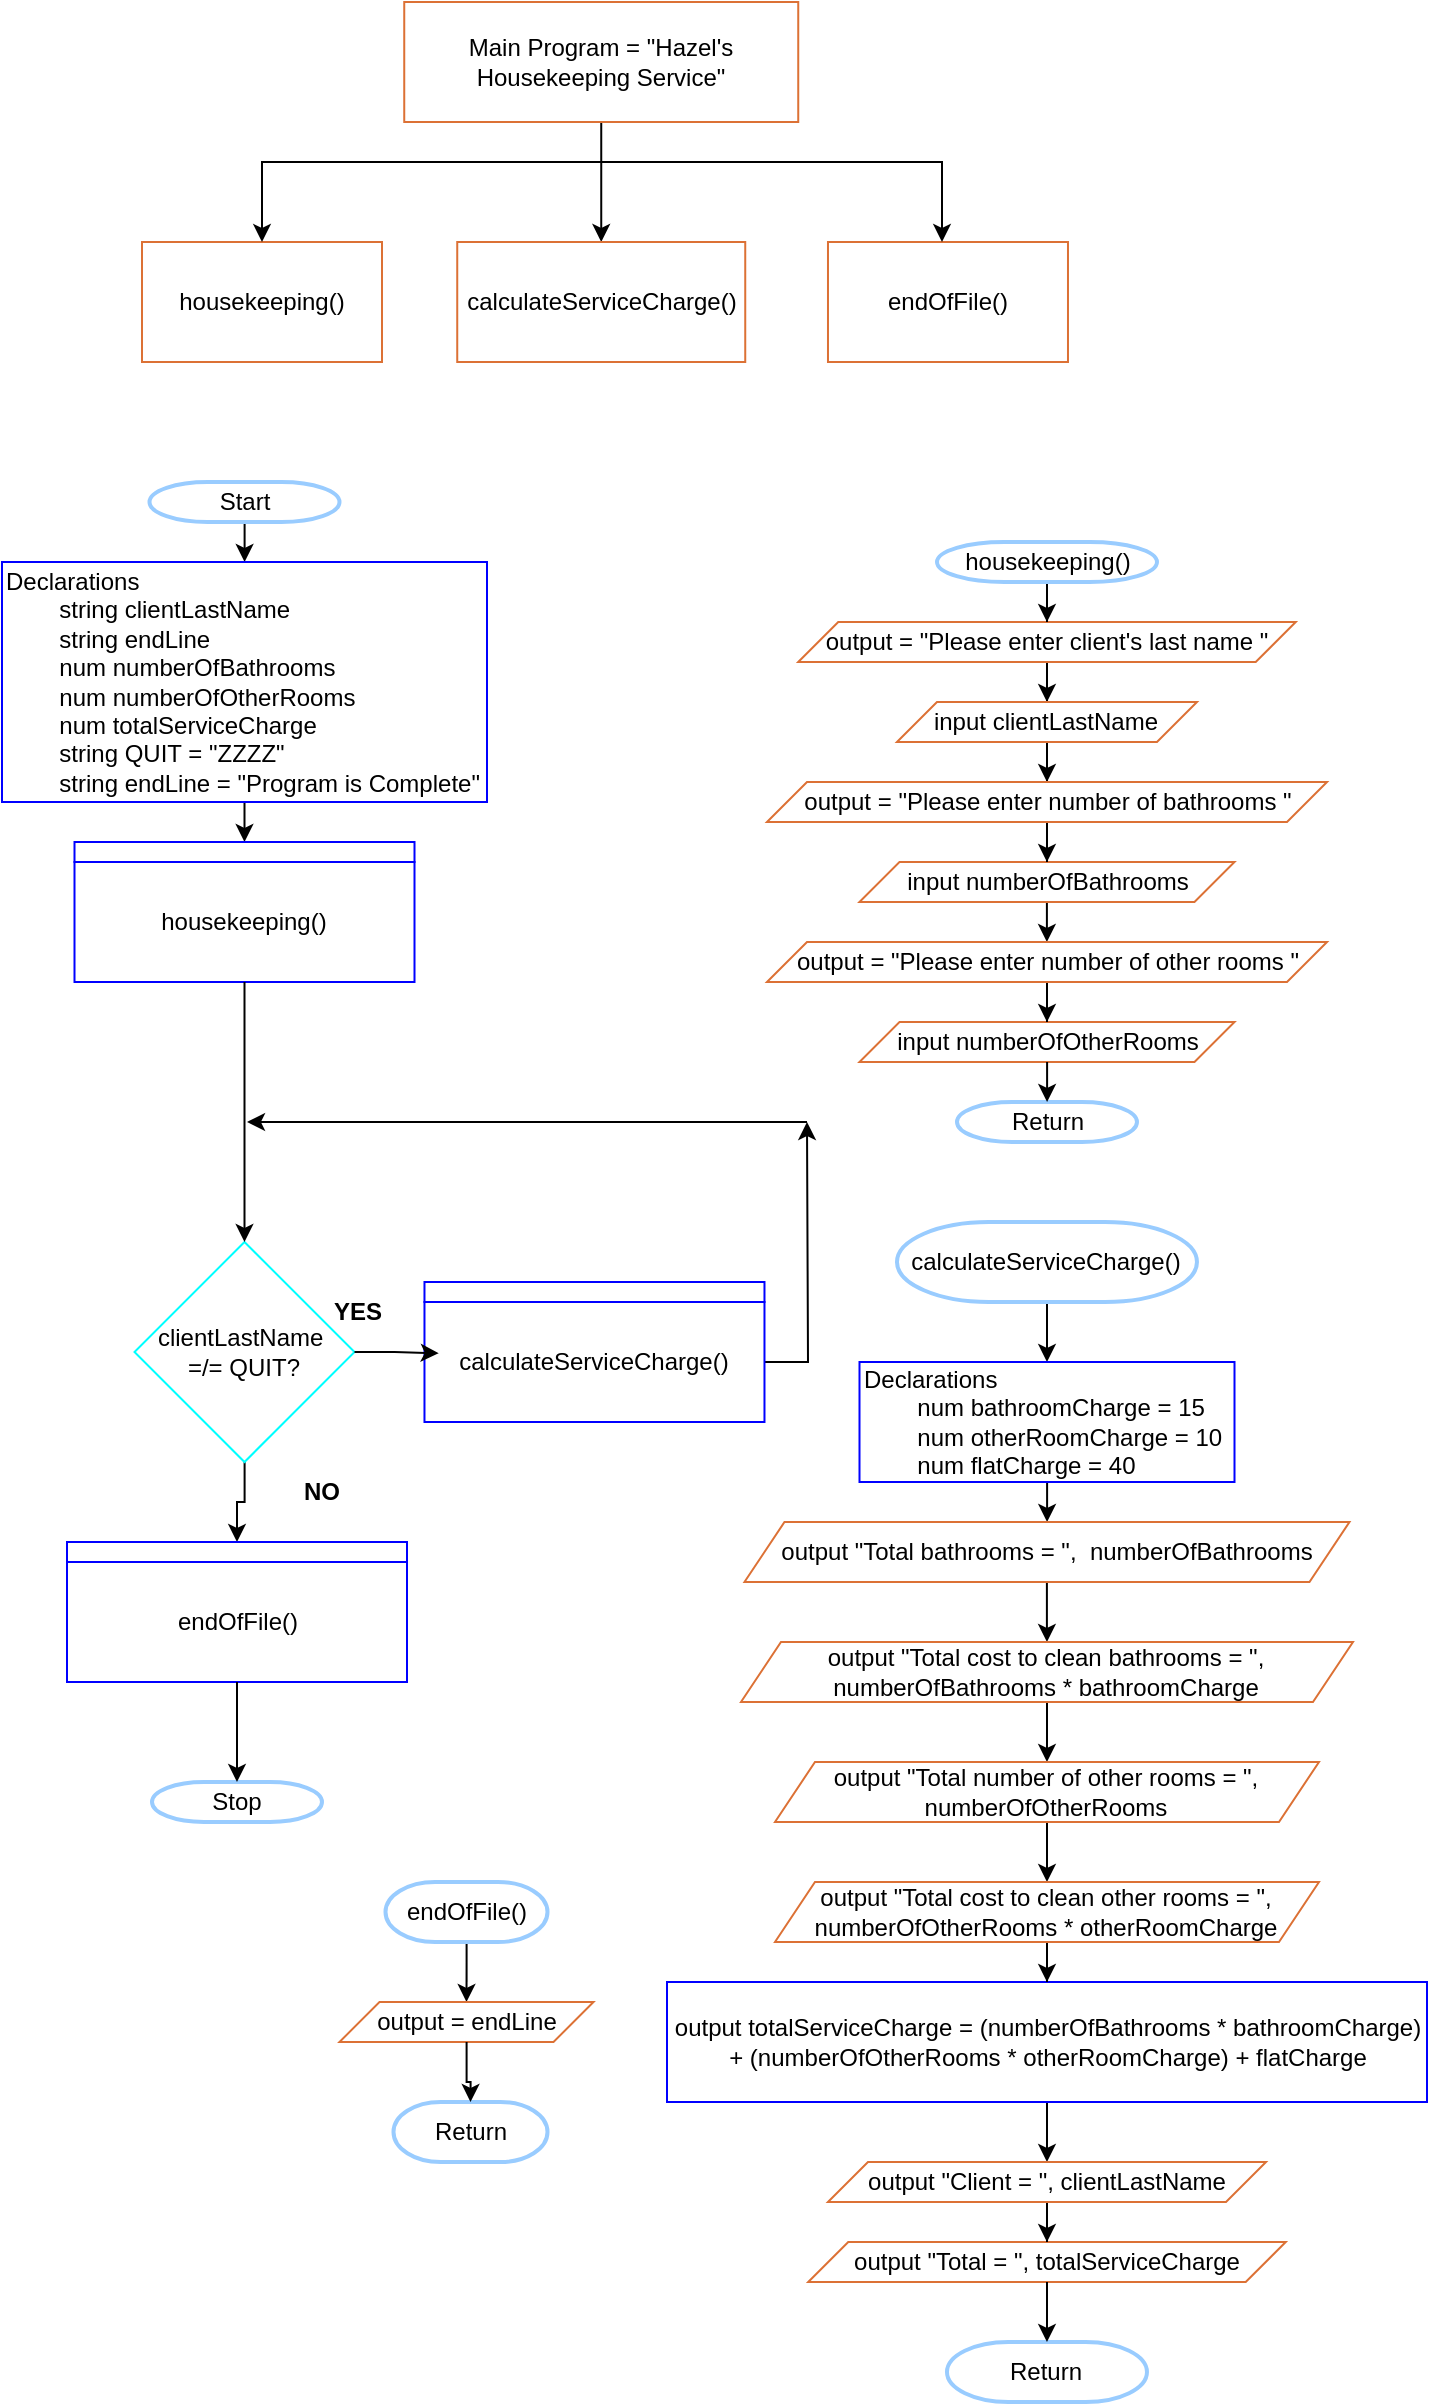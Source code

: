 <mxfile version="27.0.9">
  <diagram name="Page-1" id="IRFT1AFyhmolgX4-R1t0">
    <mxGraphModel dx="1042" dy="2922" grid="1" gridSize="10" guides="1" tooltips="1" connect="1" arrows="1" fold="1" page="1" pageScale="1" pageWidth="850" pageHeight="1100" math="0" shadow="0">
      <root>
        <mxCell id="0" />
        <mxCell id="1" parent="0" />
        <mxCell id="KIVN23BKgJxm8DdQLMJq-3" style="edgeStyle=orthogonalEdgeStyle;rounded=0;orthogonalLoop=1;jettySize=auto;html=1;" edge="1" parent="1" source="KIVN23BKgJxm8DdQLMJq-1" target="KIVN23BKgJxm8DdQLMJq-2">
          <mxGeometry relative="1" as="geometry" />
        </mxCell>
        <mxCell id="KIVN23BKgJxm8DdQLMJq-1" value="Start" style="strokeWidth=2;html=1;shape=mxgraph.flowchart.terminator;whiteSpace=wrap;strokeColor=#99CCFF;" vertex="1" parent="1">
          <mxGeometry x="123.75" y="-1920" width="95" height="20" as="geometry" />
        </mxCell>
        <mxCell id="KIVN23BKgJxm8DdQLMJq-59" style="edgeStyle=orthogonalEdgeStyle;rounded=0;orthogonalLoop=1;jettySize=auto;html=1;entryX=0.5;entryY=0;entryDx=0;entryDy=0;" edge="1" parent="1" source="KIVN23BKgJxm8DdQLMJq-2" target="KIVN23BKgJxm8DdQLMJq-56">
          <mxGeometry relative="1" as="geometry" />
        </mxCell>
        <mxCell id="KIVN23BKgJxm8DdQLMJq-2" value="Declarations&lt;br&gt;&lt;span style=&quot;white-space: pre;&quot;&gt;&#x9;&lt;/span&gt;string clientLastName&lt;div&gt;&lt;span style=&quot;white-space: pre;&quot;&gt;&#x9;&lt;/span&gt;string endLine&lt;br&gt;&lt;div&gt;&lt;span style=&quot;white-space: pre;&quot;&gt;&#x9;&lt;/span&gt;num numberOfBathrooms&lt;/div&gt;&lt;div&gt;&lt;span style=&quot;white-space: pre;&quot;&gt;&#x9;&lt;/span&gt;num numberOfOtherRooms&lt;/div&gt;&lt;div&gt;&lt;span style=&quot;white-space: pre;&quot;&gt;&lt;span style=&quot;white-space: pre;&quot;&gt;&#x9;&lt;/span&gt;num totalServiceCharge&lt;/span&gt;&lt;/div&gt;&lt;/div&gt;&lt;div&gt;&lt;span style=&quot;white-space: pre;&quot;&gt;&lt;span style=&quot;white-space: pre;&quot;&gt;&#x9;&lt;/span&gt;string QUIT = &quot;ZZZZ&quot;&lt;br&gt;&lt;/span&gt;&lt;/div&gt;&lt;div&gt;&lt;span style=&quot;white-space: pre;&quot;&gt;&lt;span style=&quot;white-space: pre;&quot;&gt;&#x9;&lt;/span&gt;string endLine = &quot;Program is Complete&quot;&lt;br&gt;&lt;/span&gt;&lt;/div&gt;" style="rounded=0;whiteSpace=wrap;html=1;align=left;strokeColor=#0000FF;" vertex="1" parent="1">
          <mxGeometry x="50" y="-1880" width="242.5" height="120" as="geometry" />
        </mxCell>
        <mxCell id="KIVN23BKgJxm8DdQLMJq-38" style="edgeStyle=orthogonalEdgeStyle;rounded=0;orthogonalLoop=1;jettySize=auto;html=1;entryX=0.5;entryY=0;entryDx=0;entryDy=0;" edge="1" parent="1" source="KIVN23BKgJxm8DdQLMJq-4" target="KIVN23BKgJxm8DdQLMJq-28">
          <mxGeometry relative="1" as="geometry" />
        </mxCell>
        <mxCell id="KIVN23BKgJxm8DdQLMJq-4" value="output = &quot;Please enter client&#39;s last name &quot;" style="shape=parallelogram;perimeter=parallelogramPerimeter;whiteSpace=wrap;html=1;fixedSize=1;strokeColor=#DC7135;" vertex="1" parent="1">
          <mxGeometry x="448.12" y="-1850" width="248.75" height="20" as="geometry" />
        </mxCell>
        <mxCell id="KIVN23BKgJxm8DdQLMJq-42" style="edgeStyle=orthogonalEdgeStyle;rounded=0;orthogonalLoop=1;jettySize=auto;html=1;entryX=0.5;entryY=0;entryDx=0;entryDy=0;" edge="1" parent="1" source="KIVN23BKgJxm8DdQLMJq-5" target="KIVN23BKgJxm8DdQLMJq-30">
          <mxGeometry relative="1" as="geometry" />
        </mxCell>
        <mxCell id="KIVN23BKgJxm8DdQLMJq-5" value="input numberOfBathrooms" style="shape=parallelogram;perimeter=parallelogramPerimeter;whiteSpace=wrap;html=1;fixedSize=1;strokeColor=#DC7135;" vertex="1" parent="1">
          <mxGeometry x="478.74" y="-1730" width="187.5" height="20" as="geometry" />
        </mxCell>
        <mxCell id="KIVN23BKgJxm8DdQLMJq-6" value="input numberOfOtherRooms" style="shape=parallelogram;perimeter=parallelogramPerimeter;whiteSpace=wrap;html=1;fixedSize=1;strokeColor=#DC7135;" vertex="1" parent="1">
          <mxGeometry x="478.75" y="-1650" width="187.5" height="20" as="geometry" />
        </mxCell>
        <mxCell id="KIVN23BKgJxm8DdQLMJq-49" style="edgeStyle=orthogonalEdgeStyle;rounded=0;orthogonalLoop=1;jettySize=auto;html=1;entryX=0.5;entryY=0;entryDx=0;entryDy=0;" edge="1" parent="1" source="KIVN23BKgJxm8DdQLMJq-17" target="KIVN23BKgJxm8DdQLMJq-21">
          <mxGeometry relative="1" as="geometry" />
        </mxCell>
        <mxCell id="KIVN23BKgJxm8DdQLMJq-17" value="calculateServiceCharge()" style="strokeWidth=2;html=1;shape=mxgraph.flowchart.terminator;whiteSpace=wrap;strokeColor=#99CCFF;" vertex="1" parent="1">
          <mxGeometry x="497.49" y="-1550" width="150" height="40" as="geometry" />
        </mxCell>
        <mxCell id="KIVN23BKgJxm8DdQLMJq-18" value="Stop" style="strokeWidth=2;html=1;shape=mxgraph.flowchart.terminator;whiteSpace=wrap;strokeColor=#99CCFF;" vertex="1" parent="1">
          <mxGeometry x="125" y="-1270" width="85" height="20" as="geometry" />
        </mxCell>
        <mxCell id="KIVN23BKgJxm8DdQLMJq-19" value="Return" style="strokeWidth=2;html=1;shape=mxgraph.flowchart.terminator;whiteSpace=wrap;strokeColor=#99CCFF;" vertex="1" parent="1">
          <mxGeometry x="522.49" y="-990" width="100" height="30" as="geometry" />
        </mxCell>
        <mxCell id="KIVN23BKgJxm8DdQLMJq-85" style="edgeStyle=orthogonalEdgeStyle;rounded=0;orthogonalLoop=1;jettySize=auto;html=1;entryX=0.5;entryY=0;entryDx=0;entryDy=0;" edge="1" parent="1" source="KIVN23BKgJxm8DdQLMJq-21" target="KIVN23BKgJxm8DdQLMJq-83">
          <mxGeometry relative="1" as="geometry" />
        </mxCell>
        <mxCell id="KIVN23BKgJxm8DdQLMJq-21" value="Declarations&lt;div&gt;&lt;span style=&quot;background-color: transparent; color: light-dark(rgb(0, 0, 0), rgb(255, 255, 255)); white-space: pre;&quot;&gt;&#x9;&lt;/span&gt;&lt;span style=&quot;background-color: transparent; color: light-dark(rgb(0, 0, 0), rgb(255, 255, 255));&quot;&gt;num bathroomCharge = 15&lt;/span&gt;&lt;/div&gt;&lt;div&gt;&lt;span style=&quot;white-space: pre;&quot;&gt;&#x9;&lt;/span&gt;num otherRoomCharge = 10&lt;/div&gt;&lt;div&gt;&lt;span style=&quot;white-space: pre;&quot;&gt;&#x9;&lt;/span&gt;num flatCharge = 40&lt;br&gt;&lt;/div&gt;" style="rounded=0;whiteSpace=wrap;html=1;strokeColor=#0000FF;align=left;" vertex="1" parent="1">
          <mxGeometry x="478.75" y="-1480" width="187.5" height="60" as="geometry" />
        </mxCell>
        <mxCell id="KIVN23BKgJxm8DdQLMJq-22" value="output &quot;Total = &quot;, totalServiceCharge" style="shape=parallelogram;perimeter=parallelogramPerimeter;whiteSpace=wrap;html=1;fixedSize=1;strokeColor=#DC7135;" vertex="1" parent="1">
          <mxGeometry x="453.12" y="-1040" width="238.75" height="20" as="geometry" />
        </mxCell>
        <mxCell id="KIVN23BKgJxm8DdQLMJq-75" style="edgeStyle=orthogonalEdgeStyle;rounded=0;orthogonalLoop=1;jettySize=auto;html=1;entryX=0.5;entryY=0;entryDx=0;entryDy=0;" edge="1" parent="1" source="KIVN23BKgJxm8DdQLMJq-24" target="KIVN23BKgJxm8DdQLMJq-72">
          <mxGeometry relative="1" as="geometry" />
        </mxCell>
        <mxCell id="KIVN23BKgJxm8DdQLMJq-24" value="clientLastName&amp;nbsp;&lt;div&gt;=/= QUIT?&lt;/div&gt;" style="rhombus;whiteSpace=wrap;html=1;strokeColor=#00FFFF;" vertex="1" parent="1">
          <mxGeometry x="116.25" y="-1540" width="110" height="110" as="geometry" />
        </mxCell>
        <mxCell id="KIVN23BKgJxm8DdQLMJq-26" value="" style="group" vertex="1" connectable="0" parent="1">
          <mxGeometry x="261.24" y="-1520" width="170" height="70" as="geometry" />
        </mxCell>
        <mxCell id="KIVN23BKgJxm8DdQLMJq-68" style="edgeStyle=orthogonalEdgeStyle;rounded=0;orthogonalLoop=1;jettySize=auto;html=1;" edge="1" parent="KIVN23BKgJxm8DdQLMJq-26" source="KIVN23BKgJxm8DdQLMJq-15">
          <mxGeometry relative="1" as="geometry">
            <mxPoint x="191.26" y="-80" as="targetPoint" />
          </mxGeometry>
        </mxCell>
        <mxCell id="KIVN23BKgJxm8DdQLMJq-15" value="calculateServiceCharge()" style="rounded=0;whiteSpace=wrap;html=1;strokeColor=#0000FF;shadow=0;glass=0;gradientColor=none;" vertex="1" parent="KIVN23BKgJxm8DdQLMJq-26">
          <mxGeometry y="10" width="170" height="60" as="geometry" />
        </mxCell>
        <mxCell id="KIVN23BKgJxm8DdQLMJq-16" value="" style="rounded=0;whiteSpace=wrap;html=1;strokeColor=#0000FF;" vertex="1" parent="KIVN23BKgJxm8DdQLMJq-26">
          <mxGeometry width="170" height="10" as="geometry" />
        </mxCell>
        <mxCell id="KIVN23BKgJxm8DdQLMJq-39" style="edgeStyle=orthogonalEdgeStyle;rounded=0;orthogonalLoop=1;jettySize=auto;html=1;entryX=0.5;entryY=0;entryDx=0;entryDy=0;" edge="1" parent="1" source="KIVN23BKgJxm8DdQLMJq-28" target="KIVN23BKgJxm8DdQLMJq-29">
          <mxGeometry relative="1" as="geometry" />
        </mxCell>
        <mxCell id="KIVN23BKgJxm8DdQLMJq-28" value="input clientLastName" style="shape=parallelogram;perimeter=parallelogramPerimeter;whiteSpace=wrap;html=1;fixedSize=1;strokeColor=#DC7135;" vertex="1" parent="1">
          <mxGeometry x="497.49" y="-1810" width="150" height="20" as="geometry" />
        </mxCell>
        <mxCell id="KIVN23BKgJxm8DdQLMJq-41" style="edgeStyle=orthogonalEdgeStyle;rounded=0;orthogonalLoop=1;jettySize=auto;html=1;entryX=0.5;entryY=0;entryDx=0;entryDy=0;" edge="1" parent="1" source="KIVN23BKgJxm8DdQLMJq-29" target="KIVN23BKgJxm8DdQLMJq-5">
          <mxGeometry relative="1" as="geometry" />
        </mxCell>
        <mxCell id="KIVN23BKgJxm8DdQLMJq-29" value="output = &quot;Please enter number of bathrooms &quot;" style="shape=parallelogram;perimeter=parallelogramPerimeter;whiteSpace=wrap;html=1;fixedSize=1;strokeColor=#DC7135;" vertex="1" parent="1">
          <mxGeometry x="432.5" y="-1770" width="280" height="20" as="geometry" />
        </mxCell>
        <mxCell id="KIVN23BKgJxm8DdQLMJq-44" style="edgeStyle=orthogonalEdgeStyle;rounded=0;orthogonalLoop=1;jettySize=auto;html=1;entryX=0.5;entryY=0;entryDx=0;entryDy=0;" edge="1" parent="1" source="KIVN23BKgJxm8DdQLMJq-30" target="KIVN23BKgJxm8DdQLMJq-6">
          <mxGeometry relative="1" as="geometry" />
        </mxCell>
        <mxCell id="KIVN23BKgJxm8DdQLMJq-30" value="output = &quot;Please enter number of other rooms &quot;" style="shape=parallelogram;perimeter=parallelogramPerimeter;whiteSpace=wrap;html=1;fixedSize=1;strokeColor=#DC7135;" vertex="1" parent="1">
          <mxGeometry x="432.5" y="-1690" width="280" height="20" as="geometry" />
        </mxCell>
        <mxCell id="KIVN23BKgJxm8DdQLMJq-97" style="edgeStyle=orthogonalEdgeStyle;rounded=0;orthogonalLoop=1;jettySize=auto;html=1;entryX=0.5;entryY=0;entryDx=0;entryDy=0;" edge="1" parent="1" source="KIVN23BKgJxm8DdQLMJq-31" target="KIVN23BKgJxm8DdQLMJq-96">
          <mxGeometry relative="1" as="geometry" />
        </mxCell>
        <mxCell id="KIVN23BKgJxm8DdQLMJq-31" value="output totalServiceCharge = (numberOfBathrooms * bathroomCharge) + (numberOfOtherRooms * otherRoomCharge) + flatCharge" style="rounded=0;whiteSpace=wrap;html=1;strokeColor=#0000FF;" vertex="1" parent="1">
          <mxGeometry x="382.5" y="-1170" width="380" height="60" as="geometry" />
        </mxCell>
        <mxCell id="KIVN23BKgJxm8DdQLMJq-54" value="" style="group" vertex="1" connectable="0" parent="1">
          <mxGeometry x="86.25" y="-1740" width="170" height="70" as="geometry" />
        </mxCell>
        <mxCell id="KIVN23BKgJxm8DdQLMJq-55" value="housekeeping()" style="rounded=0;whiteSpace=wrap;html=1;strokeColor=#0000FF;shadow=0;glass=0;gradientColor=none;" vertex="1" parent="KIVN23BKgJxm8DdQLMJq-54">
          <mxGeometry y="10" width="170" height="60" as="geometry" />
        </mxCell>
        <mxCell id="KIVN23BKgJxm8DdQLMJq-56" value="" style="rounded=0;whiteSpace=wrap;html=1;strokeColor=#0000FF;" vertex="1" parent="KIVN23BKgJxm8DdQLMJq-54">
          <mxGeometry width="170" height="10" as="geometry" />
        </mxCell>
        <mxCell id="KIVN23BKgJxm8DdQLMJq-58" style="edgeStyle=orthogonalEdgeStyle;rounded=0;orthogonalLoop=1;jettySize=auto;html=1;entryX=0.5;entryY=0;entryDx=0;entryDy=0;" edge="1" parent="1" source="KIVN23BKgJxm8DdQLMJq-57" target="KIVN23BKgJxm8DdQLMJq-4">
          <mxGeometry relative="1" as="geometry" />
        </mxCell>
        <mxCell id="KIVN23BKgJxm8DdQLMJq-57" value="housekeeping()" style="strokeWidth=2;html=1;shape=mxgraph.flowchart.terminator;whiteSpace=wrap;strokeColor=#99CCFF;" vertex="1" parent="1">
          <mxGeometry x="517.5" y="-1890" width="110" height="20" as="geometry" />
        </mxCell>
        <mxCell id="KIVN23BKgJxm8DdQLMJq-60" style="edgeStyle=orthogonalEdgeStyle;rounded=0;orthogonalLoop=1;jettySize=auto;html=1;entryX=0.5;entryY=0;entryDx=0;entryDy=0;" edge="1" parent="1" source="KIVN23BKgJxm8DdQLMJq-55" target="KIVN23BKgJxm8DdQLMJq-24">
          <mxGeometry relative="1" as="geometry" />
        </mxCell>
        <mxCell id="KIVN23BKgJxm8DdQLMJq-61" style="edgeStyle=orthogonalEdgeStyle;rounded=0;orthogonalLoop=1;jettySize=auto;html=1;entryX=0.042;entryY=0.427;entryDx=0;entryDy=0;entryPerimeter=0;" edge="1" parent="1" source="KIVN23BKgJxm8DdQLMJq-24" target="KIVN23BKgJxm8DdQLMJq-15">
          <mxGeometry relative="1" as="geometry" />
        </mxCell>
        <mxCell id="KIVN23BKgJxm8DdQLMJq-62" value="YES" style="text;html=1;align=center;verticalAlign=middle;whiteSpace=wrap;rounded=0;fontStyle=1" vertex="1" parent="1">
          <mxGeometry x="197.5" y="-1520" width="60" height="30" as="geometry" />
        </mxCell>
        <mxCell id="KIVN23BKgJxm8DdQLMJq-63" value="Return" style="strokeWidth=2;html=1;shape=mxgraph.flowchart.terminator;whiteSpace=wrap;strokeColor=#99CCFF;" vertex="1" parent="1">
          <mxGeometry x="527.5" y="-1610" width="90" height="20" as="geometry" />
        </mxCell>
        <mxCell id="KIVN23BKgJxm8DdQLMJq-64" style="edgeStyle=orthogonalEdgeStyle;rounded=0;orthogonalLoop=1;jettySize=auto;html=1;entryX=0.5;entryY=0;entryDx=0;entryDy=0;entryPerimeter=0;" edge="1" parent="1" source="KIVN23BKgJxm8DdQLMJq-6" target="KIVN23BKgJxm8DdQLMJq-63">
          <mxGeometry relative="1" as="geometry" />
        </mxCell>
        <mxCell id="KIVN23BKgJxm8DdQLMJq-67" value="" style="endArrow=classic;html=1;rounded=0;" edge="1" parent="1">
          <mxGeometry width="50" height="50" relative="1" as="geometry">
            <mxPoint x="452.5" y="-1600" as="sourcePoint" />
            <mxPoint x="172.5" y="-1600" as="targetPoint" />
          </mxGeometry>
        </mxCell>
        <mxCell id="KIVN23BKgJxm8DdQLMJq-69" value="" style="group" vertex="1" connectable="0" parent="1">
          <mxGeometry x="82.5" y="-1390" width="170" height="70" as="geometry" />
        </mxCell>
        <mxCell id="KIVN23BKgJxm8DdQLMJq-71" value="endOfFile()" style="rounded=0;whiteSpace=wrap;html=1;strokeColor=#0000FF;shadow=0;glass=0;gradientColor=none;" vertex="1" parent="KIVN23BKgJxm8DdQLMJq-69">
          <mxGeometry y="10" width="170" height="60" as="geometry" />
        </mxCell>
        <mxCell id="KIVN23BKgJxm8DdQLMJq-72" value="" style="rounded=0;whiteSpace=wrap;html=1;strokeColor=#0000FF;" vertex="1" parent="KIVN23BKgJxm8DdQLMJq-69">
          <mxGeometry width="170" height="10" as="geometry" />
        </mxCell>
        <mxCell id="KIVN23BKgJxm8DdQLMJq-76" style="edgeStyle=orthogonalEdgeStyle;rounded=0;orthogonalLoop=1;jettySize=auto;html=1;" edge="1" parent="1" source="KIVN23BKgJxm8DdQLMJq-71" target="KIVN23BKgJxm8DdQLMJq-18">
          <mxGeometry relative="1" as="geometry" />
        </mxCell>
        <mxCell id="KIVN23BKgJxm8DdQLMJq-79" style="edgeStyle=orthogonalEdgeStyle;rounded=0;orthogonalLoop=1;jettySize=auto;html=1;entryX=0.5;entryY=0;entryDx=0;entryDy=0;" edge="1" parent="1" source="KIVN23BKgJxm8DdQLMJq-77" target="KIVN23BKgJxm8DdQLMJq-78">
          <mxGeometry relative="1" as="geometry" />
        </mxCell>
        <mxCell id="KIVN23BKgJxm8DdQLMJq-77" value="endOfFile()" style="strokeWidth=2;html=1;shape=mxgraph.flowchart.terminator;whiteSpace=wrap;strokeColor=#99CCFF;" vertex="1" parent="1">
          <mxGeometry x="241.75" y="-1220" width="81" height="30" as="geometry" />
        </mxCell>
        <mxCell id="KIVN23BKgJxm8DdQLMJq-78" value="output = endLine" style="shape=parallelogram;perimeter=parallelogramPerimeter;whiteSpace=wrap;html=1;fixedSize=1;strokeColor=#DC7135;" vertex="1" parent="1">
          <mxGeometry x="218.75" y="-1160" width="127" height="20" as="geometry" />
        </mxCell>
        <mxCell id="KIVN23BKgJxm8DdQLMJq-80" value="Return" style="strokeWidth=2;html=1;shape=mxgraph.flowchart.terminator;whiteSpace=wrap;strokeColor=#99CCFF;" vertex="1" parent="1">
          <mxGeometry x="245.75" y="-1110" width="77" height="30" as="geometry" />
        </mxCell>
        <mxCell id="KIVN23BKgJxm8DdQLMJq-81" style="edgeStyle=orthogonalEdgeStyle;rounded=0;orthogonalLoop=1;jettySize=auto;html=1;entryX=0.5;entryY=0;entryDx=0;entryDy=0;entryPerimeter=0;" edge="1" parent="1" source="KIVN23BKgJxm8DdQLMJq-78" target="KIVN23BKgJxm8DdQLMJq-80">
          <mxGeometry relative="1" as="geometry" />
        </mxCell>
        <mxCell id="KIVN23BKgJxm8DdQLMJq-82" value="NO" style="text;html=1;align=center;verticalAlign=middle;whiteSpace=wrap;rounded=0;fontStyle=1" vertex="1" parent="1">
          <mxGeometry x="180" y="-1430" width="60" height="30" as="geometry" />
        </mxCell>
        <mxCell id="KIVN23BKgJxm8DdQLMJq-86" style="edgeStyle=orthogonalEdgeStyle;rounded=0;orthogonalLoop=1;jettySize=auto;html=1;entryX=0.5;entryY=0;entryDx=0;entryDy=0;" edge="1" parent="1" source="KIVN23BKgJxm8DdQLMJq-83" target="KIVN23BKgJxm8DdQLMJq-84">
          <mxGeometry relative="1" as="geometry" />
        </mxCell>
        <mxCell id="KIVN23BKgJxm8DdQLMJq-83" value="output &quot;Total bathrooms = &quot;,&amp;nbsp; numberOfBathrooms" style="shape=parallelogram;perimeter=parallelogramPerimeter;whiteSpace=wrap;html=1;fixedSize=1;strokeColor=#DC7135;" vertex="1" parent="1">
          <mxGeometry x="421.24" y="-1400" width="302.5" height="30" as="geometry" />
        </mxCell>
        <mxCell id="KIVN23BKgJxm8DdQLMJq-88" style="edgeStyle=orthogonalEdgeStyle;rounded=0;orthogonalLoop=1;jettySize=auto;html=1;entryX=0.5;entryY=0;entryDx=0;entryDy=0;" edge="1" parent="1" source="KIVN23BKgJxm8DdQLMJq-84" target="KIVN23BKgJxm8DdQLMJq-87">
          <mxGeometry relative="1" as="geometry" />
        </mxCell>
        <mxCell id="KIVN23BKgJxm8DdQLMJq-84" value="output &quot;Total cost to clean bathrooms = &quot;, numberOfBathrooms * bathroomCharge" style="shape=parallelogram;perimeter=parallelogramPerimeter;whiteSpace=wrap;html=1;fixedSize=1;strokeColor=#DC7135;" vertex="1" parent="1">
          <mxGeometry x="419.49" y="-1340" width="306" height="30" as="geometry" />
        </mxCell>
        <mxCell id="KIVN23BKgJxm8DdQLMJq-90" style="edgeStyle=orthogonalEdgeStyle;rounded=0;orthogonalLoop=1;jettySize=auto;html=1;" edge="1" parent="1" source="KIVN23BKgJxm8DdQLMJq-87" target="KIVN23BKgJxm8DdQLMJq-89">
          <mxGeometry relative="1" as="geometry" />
        </mxCell>
        <mxCell id="KIVN23BKgJxm8DdQLMJq-87" value="output &quot;Total number of other rooms = &quot;, numberOfOtherRooms" style="shape=parallelogram;perimeter=parallelogramPerimeter;whiteSpace=wrap;html=1;fixedSize=1;strokeColor=#DC7135;" vertex="1" parent="1">
          <mxGeometry x="436.49" y="-1280" width="272" height="30" as="geometry" />
        </mxCell>
        <mxCell id="KIVN23BKgJxm8DdQLMJq-92" style="edgeStyle=orthogonalEdgeStyle;rounded=0;orthogonalLoop=1;jettySize=auto;html=1;entryX=0.5;entryY=0;entryDx=0;entryDy=0;" edge="1" parent="1" source="KIVN23BKgJxm8DdQLMJq-89" target="KIVN23BKgJxm8DdQLMJq-31">
          <mxGeometry relative="1" as="geometry" />
        </mxCell>
        <mxCell id="KIVN23BKgJxm8DdQLMJq-89" value="output &quot;Total cost to clean other rooms = &quot;, numberOfOtherRooms * otherRoomCharge" style="shape=parallelogram;perimeter=parallelogramPerimeter;whiteSpace=wrap;html=1;fixedSize=1;strokeColor=#DC7135;" vertex="1" parent="1">
          <mxGeometry x="436.49" y="-1220" width="272" height="30" as="geometry" />
        </mxCell>
        <mxCell id="KIVN23BKgJxm8DdQLMJq-98" style="edgeStyle=orthogonalEdgeStyle;rounded=0;orthogonalLoop=1;jettySize=auto;html=1;entryX=0.5;entryY=0;entryDx=0;entryDy=0;" edge="1" parent="1" source="KIVN23BKgJxm8DdQLMJq-96" target="KIVN23BKgJxm8DdQLMJq-22">
          <mxGeometry relative="1" as="geometry" />
        </mxCell>
        <mxCell id="KIVN23BKgJxm8DdQLMJq-96" value="output &quot;Client = &quot;, clientLastName" style="shape=parallelogram;perimeter=parallelogramPerimeter;whiteSpace=wrap;html=1;fixedSize=1;strokeColor=#DC7135;" vertex="1" parent="1">
          <mxGeometry x="462.99" y="-1080" width="219.01" height="20" as="geometry" />
        </mxCell>
        <mxCell id="KIVN23BKgJxm8DdQLMJq-99" style="edgeStyle=orthogonalEdgeStyle;rounded=0;orthogonalLoop=1;jettySize=auto;html=1;entryX=0.5;entryY=0;entryDx=0;entryDy=0;entryPerimeter=0;" edge="1" parent="1" source="KIVN23BKgJxm8DdQLMJq-22" target="KIVN23BKgJxm8DdQLMJq-19">
          <mxGeometry relative="1" as="geometry" />
        </mxCell>
        <mxCell id="KIVN23BKgJxm8DdQLMJq-103" style="edgeStyle=orthogonalEdgeStyle;rounded=0;orthogonalLoop=1;jettySize=auto;html=1;entryX=0.5;entryY=0;entryDx=0;entryDy=0;" edge="1" parent="1" source="KIVN23BKgJxm8DdQLMJq-100" target="KIVN23BKgJxm8DdQLMJq-102">
          <mxGeometry relative="1" as="geometry" />
        </mxCell>
        <mxCell id="KIVN23BKgJxm8DdQLMJq-100" value="Main Program = &quot;Hazel&#39;s Housekeeping Service&quot;" style="rounded=0;whiteSpace=wrap;html=1;strokeColor=#DC7135;" vertex="1" parent="1">
          <mxGeometry x="251.12" y="-2160" width="197" height="60" as="geometry" />
        </mxCell>
        <mxCell id="KIVN23BKgJxm8DdQLMJq-101" value="housekeeping()" style="rounded=0;whiteSpace=wrap;html=1;strokeColor=#DC7135;" vertex="1" parent="1">
          <mxGeometry x="120" y="-2040" width="120" height="60" as="geometry" />
        </mxCell>
        <mxCell id="KIVN23BKgJxm8DdQLMJq-102" value="calculateServiceCharge()" style="rounded=0;whiteSpace=wrap;html=1;strokeColor=#DC7135;" vertex="1" parent="1">
          <mxGeometry x="277.62" y="-2040" width="144" height="60" as="geometry" />
        </mxCell>
        <mxCell id="KIVN23BKgJxm8DdQLMJq-104" value="" style="endArrow=classic;html=1;rounded=0;entryX=0.5;entryY=0;entryDx=0;entryDy=0;" edge="1" parent="1" target="KIVN23BKgJxm8DdQLMJq-101">
          <mxGeometry width="50" height="50" relative="1" as="geometry">
            <mxPoint x="350" y="-2080" as="sourcePoint" />
            <mxPoint x="400" y="-1970" as="targetPoint" />
            <Array as="points">
              <mxPoint x="180" y="-2080" />
            </Array>
          </mxGeometry>
        </mxCell>
        <mxCell id="KIVN23BKgJxm8DdQLMJq-105" value="endOfFile()" style="rounded=0;whiteSpace=wrap;html=1;strokeColor=#DC7135;" vertex="1" parent="1">
          <mxGeometry x="462.99" y="-2040" width="120" height="60" as="geometry" />
        </mxCell>
        <mxCell id="KIVN23BKgJxm8DdQLMJq-106" value="" style="endArrow=classic;html=1;rounded=0;" edge="1" parent="1">
          <mxGeometry width="50" height="50" relative="1" as="geometry">
            <mxPoint x="350" y="-2080" as="sourcePoint" />
            <mxPoint x="520" y="-2040" as="targetPoint" />
            <Array as="points">
              <mxPoint x="520" y="-2080" />
            </Array>
          </mxGeometry>
        </mxCell>
      </root>
    </mxGraphModel>
  </diagram>
</mxfile>
